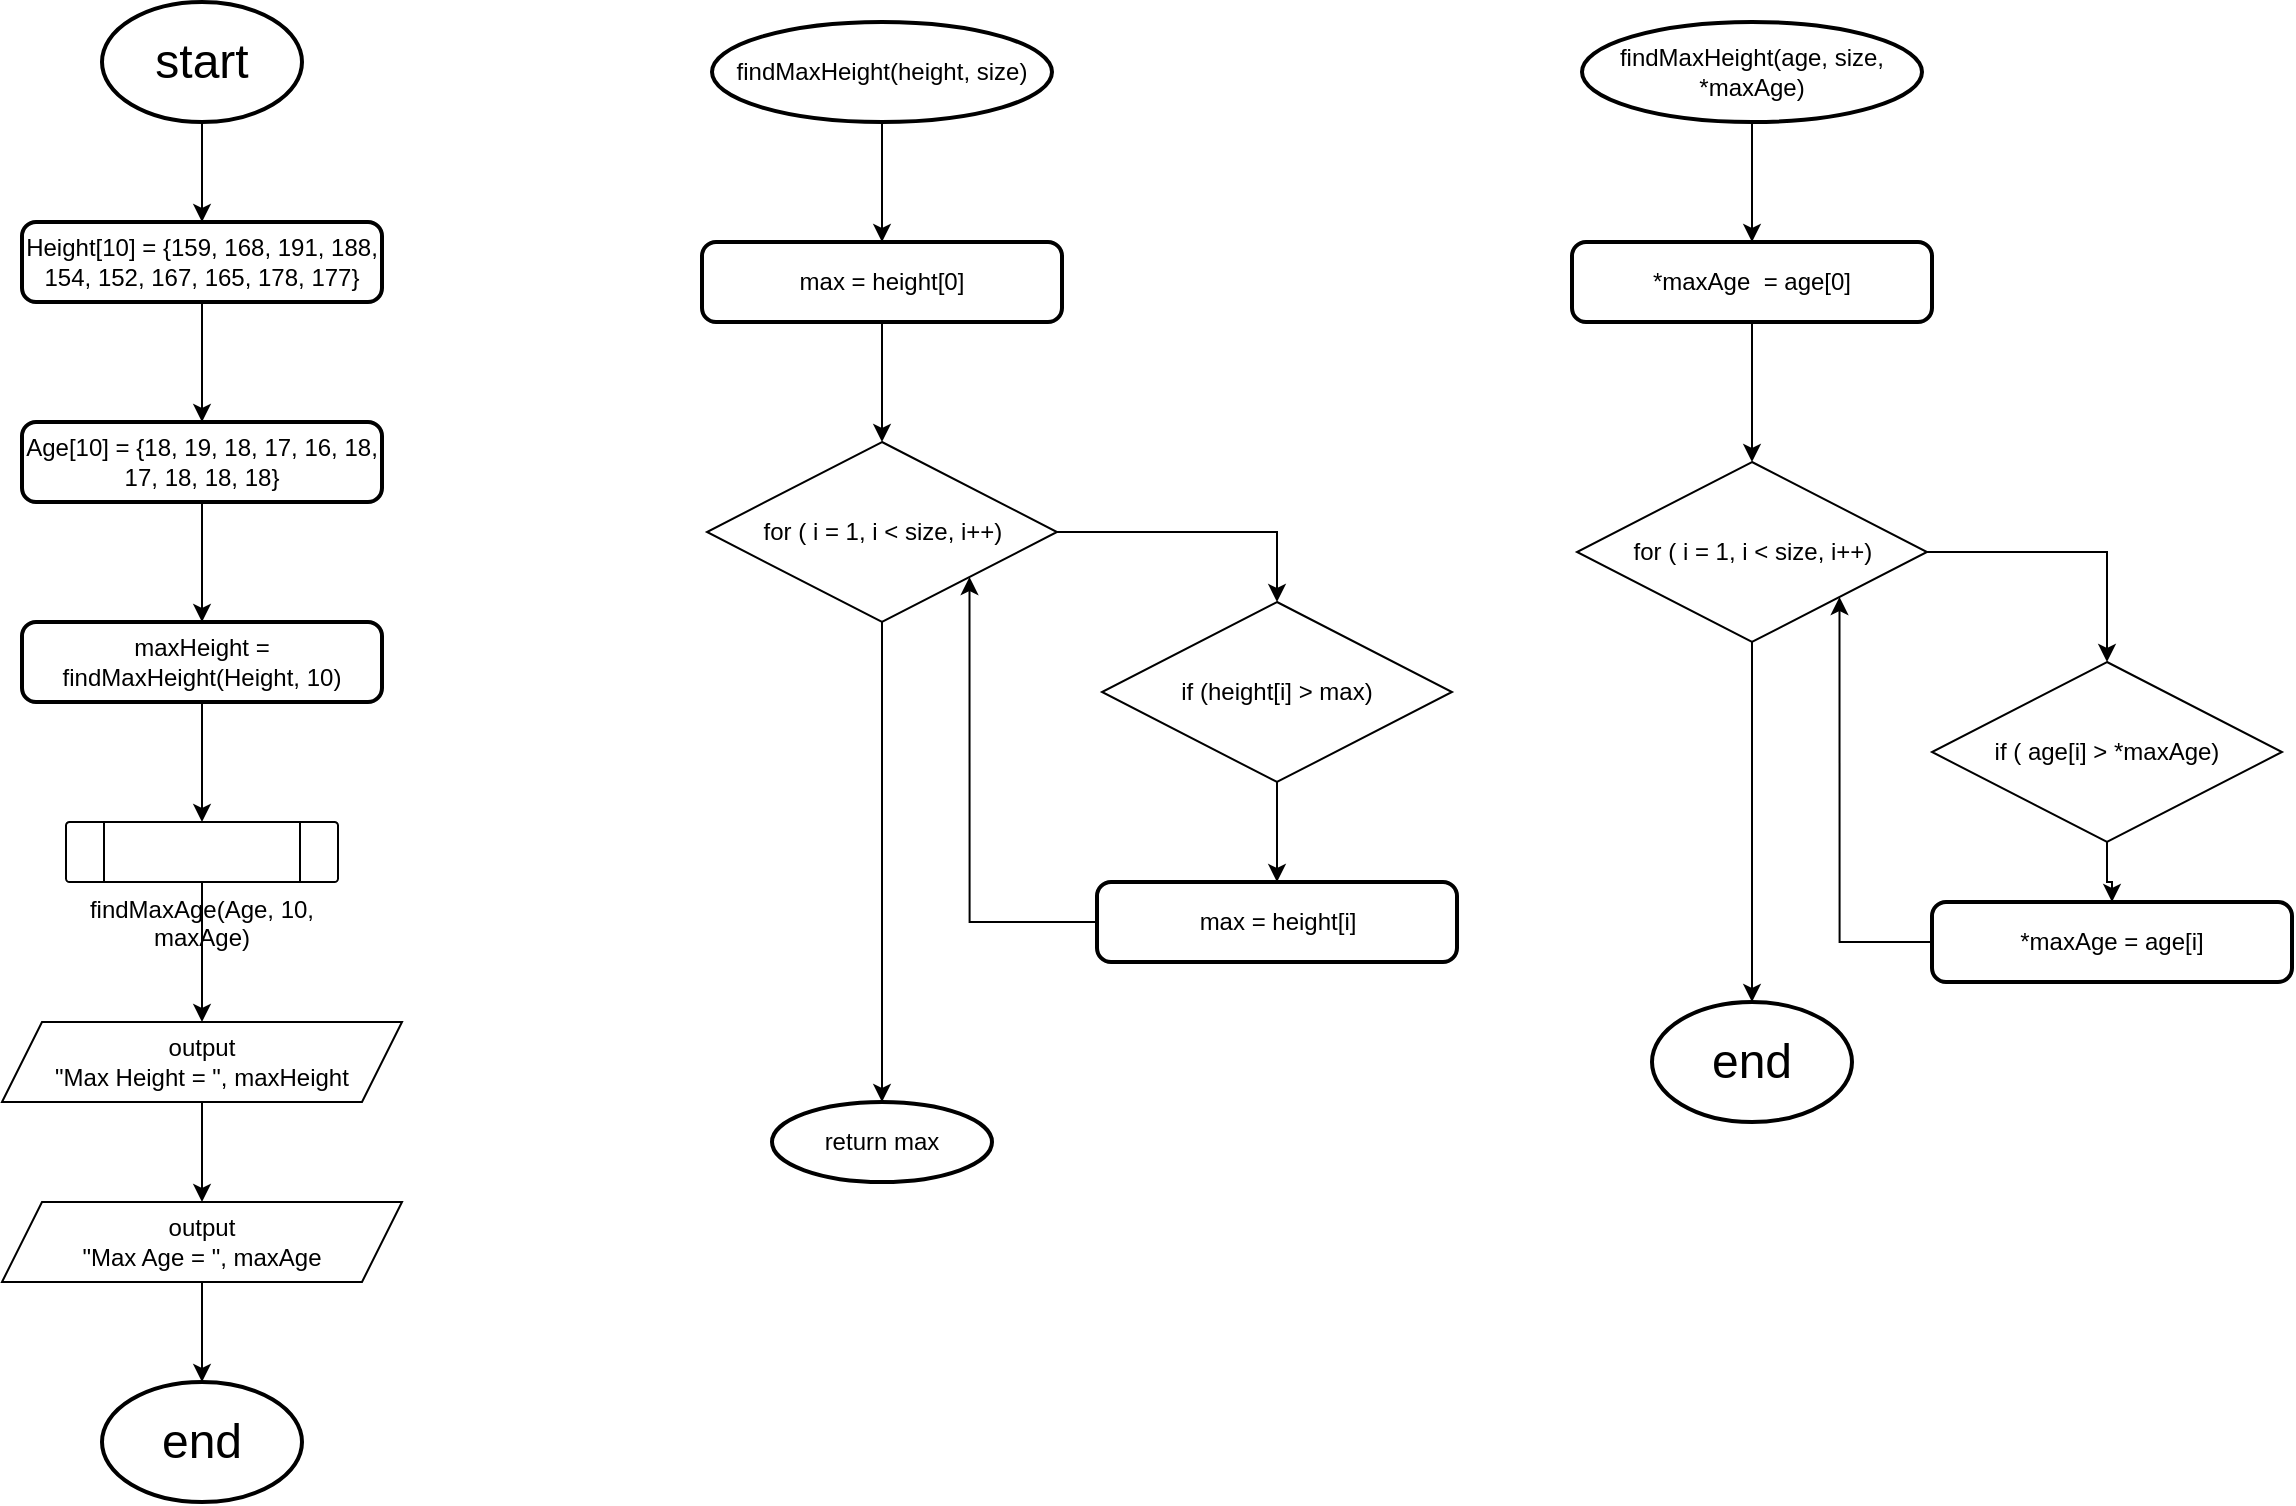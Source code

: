 <mxfile version="25.0.3">
  <diagram name="Page-1" id="VSWz2apI-_SrJ0ygLZlK">
    <mxGraphModel dx="2643" dy="933" grid="1" gridSize="10" guides="1" tooltips="1" connect="1" arrows="1" fold="1" page="1" pageScale="1" pageWidth="850" pageHeight="1100" math="0" shadow="0">
      <root>
        <mxCell id="0" />
        <mxCell id="1" parent="0" />
        <mxCell id="FLgsJ0YSuYzED8wDsR7t-1" value="&lt;font style=&quot;font-size: 24px;&quot;&gt;start&lt;/font&gt;" style="strokeWidth=2;html=1;shape=mxgraph.flowchart.start_1;whiteSpace=wrap;" vertex="1" parent="1">
          <mxGeometry x="-700" y="60" width="100" height="60" as="geometry" />
        </mxCell>
        <mxCell id="FLgsJ0YSuYzED8wDsR7t-2" value="&lt;font style=&quot;font-size: 24px;&quot;&gt;end&lt;/font&gt;" style="strokeWidth=2;html=1;shape=mxgraph.flowchart.start_1;whiteSpace=wrap;" vertex="1" parent="1">
          <mxGeometry x="-700" y="750" width="100" height="60" as="geometry" />
        </mxCell>
        <mxCell id="FLgsJ0YSuYzED8wDsR7t-16" style="edgeStyle=orthogonalEdgeStyle;rounded=0;orthogonalLoop=1;jettySize=auto;html=1;entryX=0.5;entryY=0;entryDx=0;entryDy=0;" edge="1" parent="1" source="FLgsJ0YSuYzED8wDsR7t-3" target="FLgsJ0YSuYzED8wDsR7t-14">
          <mxGeometry relative="1" as="geometry" />
        </mxCell>
        <mxCell id="FLgsJ0YSuYzED8wDsR7t-3" value="output&lt;div&gt;&quot;Max Height = &quot;, maxHeight&lt;/div&gt;" style="shape=parallelogram;perimeter=parallelogramPerimeter;whiteSpace=wrap;html=1;fixedSize=1;" vertex="1" parent="1">
          <mxGeometry x="-750" y="570" width="200" height="40" as="geometry" />
        </mxCell>
        <mxCell id="FLgsJ0YSuYzED8wDsR7t-10" style="edgeStyle=orthogonalEdgeStyle;rounded=0;orthogonalLoop=1;jettySize=auto;html=1;entryX=0.5;entryY=0;entryDx=0;entryDy=0;" edge="1" parent="1" source="FLgsJ0YSuYzED8wDsR7t-4" target="FLgsJ0YSuYzED8wDsR7t-6">
          <mxGeometry relative="1" as="geometry" />
        </mxCell>
        <mxCell id="FLgsJ0YSuYzED8wDsR7t-4" value="Height[10] = {159, 168, 191, 188, 154, 152, 167, 165, 178, 177}" style="rounded=1;whiteSpace=wrap;html=1;absoluteArcSize=1;arcSize=14;strokeWidth=2;" vertex="1" parent="1">
          <mxGeometry x="-740" y="170" width="180" height="40" as="geometry" />
        </mxCell>
        <mxCell id="FLgsJ0YSuYzED8wDsR7t-26" style="edgeStyle=orthogonalEdgeStyle;rounded=0;orthogonalLoop=1;jettySize=auto;html=1;entryX=0.5;entryY=0;entryDx=0;entryDy=0;" edge="1" parent="1" source="FLgsJ0YSuYzED8wDsR7t-5" target="FLgsJ0YSuYzED8wDsR7t-22">
          <mxGeometry relative="1" as="geometry" />
        </mxCell>
        <mxCell id="FLgsJ0YSuYzED8wDsR7t-5" value="for ( i = 1, i &amp;lt; size, i++)" style="rhombus;whiteSpace=wrap;html=1;" vertex="1" parent="1">
          <mxGeometry x="-397.5" y="280" width="175" height="90" as="geometry" />
        </mxCell>
        <mxCell id="FLgsJ0YSuYzED8wDsR7t-11" style="edgeStyle=orthogonalEdgeStyle;rounded=0;orthogonalLoop=1;jettySize=auto;html=1;entryX=0.5;entryY=0;entryDx=0;entryDy=0;" edge="1" parent="1" source="FLgsJ0YSuYzED8wDsR7t-6" target="FLgsJ0YSuYzED8wDsR7t-7">
          <mxGeometry relative="1" as="geometry" />
        </mxCell>
        <mxCell id="FLgsJ0YSuYzED8wDsR7t-6" value="Age[10] = {18, 19, 18, 17, 16, 18, 17, 18, 18, 18}" style="rounded=1;whiteSpace=wrap;html=1;absoluteArcSize=1;arcSize=14;strokeWidth=2;" vertex="1" parent="1">
          <mxGeometry x="-740" y="270" width="180" height="40" as="geometry" />
        </mxCell>
        <mxCell id="FLgsJ0YSuYzED8wDsR7t-12" style="edgeStyle=orthogonalEdgeStyle;rounded=0;orthogonalLoop=1;jettySize=auto;html=1;entryX=0.5;entryY=0;entryDx=0;entryDy=0;" edge="1" parent="1" source="FLgsJ0YSuYzED8wDsR7t-7" target="FLgsJ0YSuYzED8wDsR7t-8">
          <mxGeometry relative="1" as="geometry" />
        </mxCell>
        <mxCell id="FLgsJ0YSuYzED8wDsR7t-7" value="maxHeight = findMaxHeight(Height, 10)" style="rounded=1;whiteSpace=wrap;html=1;absoluteArcSize=1;arcSize=14;strokeWidth=2;" vertex="1" parent="1">
          <mxGeometry x="-740" y="370" width="180" height="40" as="geometry" />
        </mxCell>
        <mxCell id="FLgsJ0YSuYzED8wDsR7t-15" style="edgeStyle=orthogonalEdgeStyle;rounded=0;orthogonalLoop=1;jettySize=auto;html=1;entryX=0.5;entryY=0;entryDx=0;entryDy=0;" edge="1" parent="1" source="FLgsJ0YSuYzED8wDsR7t-8" target="FLgsJ0YSuYzED8wDsR7t-3">
          <mxGeometry relative="1" as="geometry" />
        </mxCell>
        <mxCell id="FLgsJ0YSuYzED8wDsR7t-8" value="findMaxAge(Age, 10, maxAge)" style="verticalLabelPosition=bottom;verticalAlign=top;html=1;shape=process;whiteSpace=wrap;rounded=1;size=0.14;arcSize=6;" vertex="1" parent="1">
          <mxGeometry x="-718" y="470" width="136" height="30" as="geometry" />
        </mxCell>
        <mxCell id="FLgsJ0YSuYzED8wDsR7t-9" style="edgeStyle=orthogonalEdgeStyle;rounded=0;orthogonalLoop=1;jettySize=auto;html=1;entryX=0.5;entryY=0;entryDx=0;entryDy=0;" edge="1" parent="1" source="FLgsJ0YSuYzED8wDsR7t-1" target="FLgsJ0YSuYzED8wDsR7t-4">
          <mxGeometry relative="1" as="geometry" />
        </mxCell>
        <mxCell id="FLgsJ0YSuYzED8wDsR7t-14" value="output&lt;div&gt;&quot;Max Age = &quot;, maxAge&lt;/div&gt;" style="shape=parallelogram;perimeter=parallelogramPerimeter;whiteSpace=wrap;html=1;fixedSize=1;" vertex="1" parent="1">
          <mxGeometry x="-750" y="660" width="200" height="40" as="geometry" />
        </mxCell>
        <mxCell id="FLgsJ0YSuYzED8wDsR7t-17" style="edgeStyle=orthogonalEdgeStyle;rounded=0;orthogonalLoop=1;jettySize=auto;html=1;entryX=0.5;entryY=0;entryDx=0;entryDy=0;entryPerimeter=0;" edge="1" parent="1" source="FLgsJ0YSuYzED8wDsR7t-14" target="FLgsJ0YSuYzED8wDsR7t-2">
          <mxGeometry relative="1" as="geometry" />
        </mxCell>
        <mxCell id="FLgsJ0YSuYzED8wDsR7t-20" style="edgeStyle=orthogonalEdgeStyle;rounded=0;orthogonalLoop=1;jettySize=auto;html=1;entryX=0.5;entryY=0;entryDx=0;entryDy=0;" edge="1" parent="1" source="FLgsJ0YSuYzED8wDsR7t-18" target="FLgsJ0YSuYzED8wDsR7t-19">
          <mxGeometry relative="1" as="geometry" />
        </mxCell>
        <mxCell id="FLgsJ0YSuYzED8wDsR7t-18" value="findMaxHeight(height, size)" style="strokeWidth=2;html=1;shape=mxgraph.flowchart.start_1;whiteSpace=wrap;" vertex="1" parent="1">
          <mxGeometry x="-395" y="70" width="170" height="50" as="geometry" />
        </mxCell>
        <mxCell id="FLgsJ0YSuYzED8wDsR7t-21" style="edgeStyle=orthogonalEdgeStyle;rounded=0;orthogonalLoop=1;jettySize=auto;html=1;" edge="1" parent="1" source="FLgsJ0YSuYzED8wDsR7t-19" target="FLgsJ0YSuYzED8wDsR7t-5">
          <mxGeometry relative="1" as="geometry" />
        </mxCell>
        <mxCell id="FLgsJ0YSuYzED8wDsR7t-19" value="max = height[0]" style="rounded=1;whiteSpace=wrap;html=1;absoluteArcSize=1;arcSize=14;strokeWidth=2;" vertex="1" parent="1">
          <mxGeometry x="-400" y="180" width="180" height="40" as="geometry" />
        </mxCell>
        <mxCell id="FLgsJ0YSuYzED8wDsR7t-27" style="edgeStyle=orthogonalEdgeStyle;rounded=0;orthogonalLoop=1;jettySize=auto;html=1;entryX=0.5;entryY=0;entryDx=0;entryDy=0;" edge="1" parent="1" source="FLgsJ0YSuYzED8wDsR7t-22" target="FLgsJ0YSuYzED8wDsR7t-23">
          <mxGeometry relative="1" as="geometry" />
        </mxCell>
        <mxCell id="FLgsJ0YSuYzED8wDsR7t-22" value="if (height[i] &amp;gt; max)" style="rhombus;whiteSpace=wrap;html=1;" vertex="1" parent="1">
          <mxGeometry x="-200" y="360" width="175" height="90" as="geometry" />
        </mxCell>
        <mxCell id="FLgsJ0YSuYzED8wDsR7t-28" style="edgeStyle=orthogonalEdgeStyle;rounded=0;orthogonalLoop=1;jettySize=auto;html=1;entryX=1;entryY=1;entryDx=0;entryDy=0;" edge="1" parent="1" source="FLgsJ0YSuYzED8wDsR7t-23" target="FLgsJ0YSuYzED8wDsR7t-5">
          <mxGeometry relative="1" as="geometry" />
        </mxCell>
        <mxCell id="FLgsJ0YSuYzED8wDsR7t-23" value="max = height[i]" style="rounded=1;whiteSpace=wrap;html=1;absoluteArcSize=1;arcSize=14;strokeWidth=2;" vertex="1" parent="1">
          <mxGeometry x="-202.5" y="500" width="180" height="40" as="geometry" />
        </mxCell>
        <mxCell id="FLgsJ0YSuYzED8wDsR7t-25" value="return max" style="strokeWidth=2;html=1;shape=mxgraph.flowchart.start_1;whiteSpace=wrap;" vertex="1" parent="1">
          <mxGeometry x="-365" y="610" width="110" height="40" as="geometry" />
        </mxCell>
        <mxCell id="FLgsJ0YSuYzED8wDsR7t-29" style="edgeStyle=orthogonalEdgeStyle;rounded=0;orthogonalLoop=1;jettySize=auto;html=1;entryX=0.5;entryY=0;entryDx=0;entryDy=0;entryPerimeter=0;" edge="1" parent="1" source="FLgsJ0YSuYzED8wDsR7t-5" target="FLgsJ0YSuYzED8wDsR7t-25">
          <mxGeometry relative="1" as="geometry" />
        </mxCell>
        <mxCell id="FLgsJ0YSuYzED8wDsR7t-34" style="edgeStyle=orthogonalEdgeStyle;rounded=0;orthogonalLoop=1;jettySize=auto;html=1;entryX=0.5;entryY=0;entryDx=0;entryDy=0;" edge="1" parent="1" source="FLgsJ0YSuYzED8wDsR7t-30" target="FLgsJ0YSuYzED8wDsR7t-31">
          <mxGeometry relative="1" as="geometry" />
        </mxCell>
        <mxCell id="FLgsJ0YSuYzED8wDsR7t-30" value="findMaxHeight(age, size, *maxAge)" style="strokeWidth=2;html=1;shape=mxgraph.flowchart.start_1;whiteSpace=wrap;" vertex="1" parent="1">
          <mxGeometry x="40" y="70" width="170" height="50" as="geometry" />
        </mxCell>
        <mxCell id="FLgsJ0YSuYzED8wDsR7t-35" style="edgeStyle=orthogonalEdgeStyle;rounded=0;orthogonalLoop=1;jettySize=auto;html=1;entryX=0.5;entryY=0;entryDx=0;entryDy=0;" edge="1" parent="1" source="FLgsJ0YSuYzED8wDsR7t-31" target="FLgsJ0YSuYzED8wDsR7t-32">
          <mxGeometry relative="1" as="geometry" />
        </mxCell>
        <mxCell id="FLgsJ0YSuYzED8wDsR7t-31" value="*maxAge&amp;nbsp; = age[0]" style="rounded=1;whiteSpace=wrap;html=1;absoluteArcSize=1;arcSize=14;strokeWidth=2;" vertex="1" parent="1">
          <mxGeometry x="35" y="180" width="180" height="40" as="geometry" />
        </mxCell>
        <mxCell id="FLgsJ0YSuYzED8wDsR7t-36" style="edgeStyle=orthogonalEdgeStyle;rounded=0;orthogonalLoop=1;jettySize=auto;html=1;entryX=0.5;entryY=0;entryDx=0;entryDy=0;" edge="1" parent="1" source="FLgsJ0YSuYzED8wDsR7t-32" target="FLgsJ0YSuYzED8wDsR7t-33">
          <mxGeometry relative="1" as="geometry" />
        </mxCell>
        <mxCell id="FLgsJ0YSuYzED8wDsR7t-32" value="for ( i = 1, i &amp;lt; size, i++)" style="rhombus;whiteSpace=wrap;html=1;" vertex="1" parent="1">
          <mxGeometry x="37.5" y="290" width="175" height="90" as="geometry" />
        </mxCell>
        <mxCell id="FLgsJ0YSuYzED8wDsR7t-38" style="edgeStyle=orthogonalEdgeStyle;rounded=0;orthogonalLoop=1;jettySize=auto;html=1;entryX=0.5;entryY=0;entryDx=0;entryDy=0;" edge="1" parent="1" source="FLgsJ0YSuYzED8wDsR7t-33" target="FLgsJ0YSuYzED8wDsR7t-37">
          <mxGeometry relative="1" as="geometry" />
        </mxCell>
        <mxCell id="FLgsJ0YSuYzED8wDsR7t-33" value="if ( age[i] &amp;gt; *maxAge)" style="rhombus;whiteSpace=wrap;html=1;" vertex="1" parent="1">
          <mxGeometry x="215" y="390" width="175" height="90" as="geometry" />
        </mxCell>
        <mxCell id="FLgsJ0YSuYzED8wDsR7t-39" style="edgeStyle=orthogonalEdgeStyle;rounded=0;orthogonalLoop=1;jettySize=auto;html=1;entryX=1;entryY=1;entryDx=0;entryDy=0;" edge="1" parent="1" source="FLgsJ0YSuYzED8wDsR7t-37" target="FLgsJ0YSuYzED8wDsR7t-32">
          <mxGeometry relative="1" as="geometry" />
        </mxCell>
        <mxCell id="FLgsJ0YSuYzED8wDsR7t-37" value="*maxAge = age[i]" style="rounded=1;whiteSpace=wrap;html=1;absoluteArcSize=1;arcSize=14;strokeWidth=2;" vertex="1" parent="1">
          <mxGeometry x="215" y="510" width="180" height="40" as="geometry" />
        </mxCell>
        <mxCell id="FLgsJ0YSuYzED8wDsR7t-40" value="&lt;font style=&quot;font-size: 24px;&quot;&gt;end&lt;/font&gt;" style="strokeWidth=2;html=1;shape=mxgraph.flowchart.start_1;whiteSpace=wrap;" vertex="1" parent="1">
          <mxGeometry x="75" y="560" width="100" height="60" as="geometry" />
        </mxCell>
        <mxCell id="FLgsJ0YSuYzED8wDsR7t-41" style="edgeStyle=orthogonalEdgeStyle;rounded=0;orthogonalLoop=1;jettySize=auto;html=1;entryX=0.5;entryY=0;entryDx=0;entryDy=0;entryPerimeter=0;" edge="1" parent="1" source="FLgsJ0YSuYzED8wDsR7t-32" target="FLgsJ0YSuYzED8wDsR7t-40">
          <mxGeometry relative="1" as="geometry" />
        </mxCell>
      </root>
    </mxGraphModel>
  </diagram>
</mxfile>
